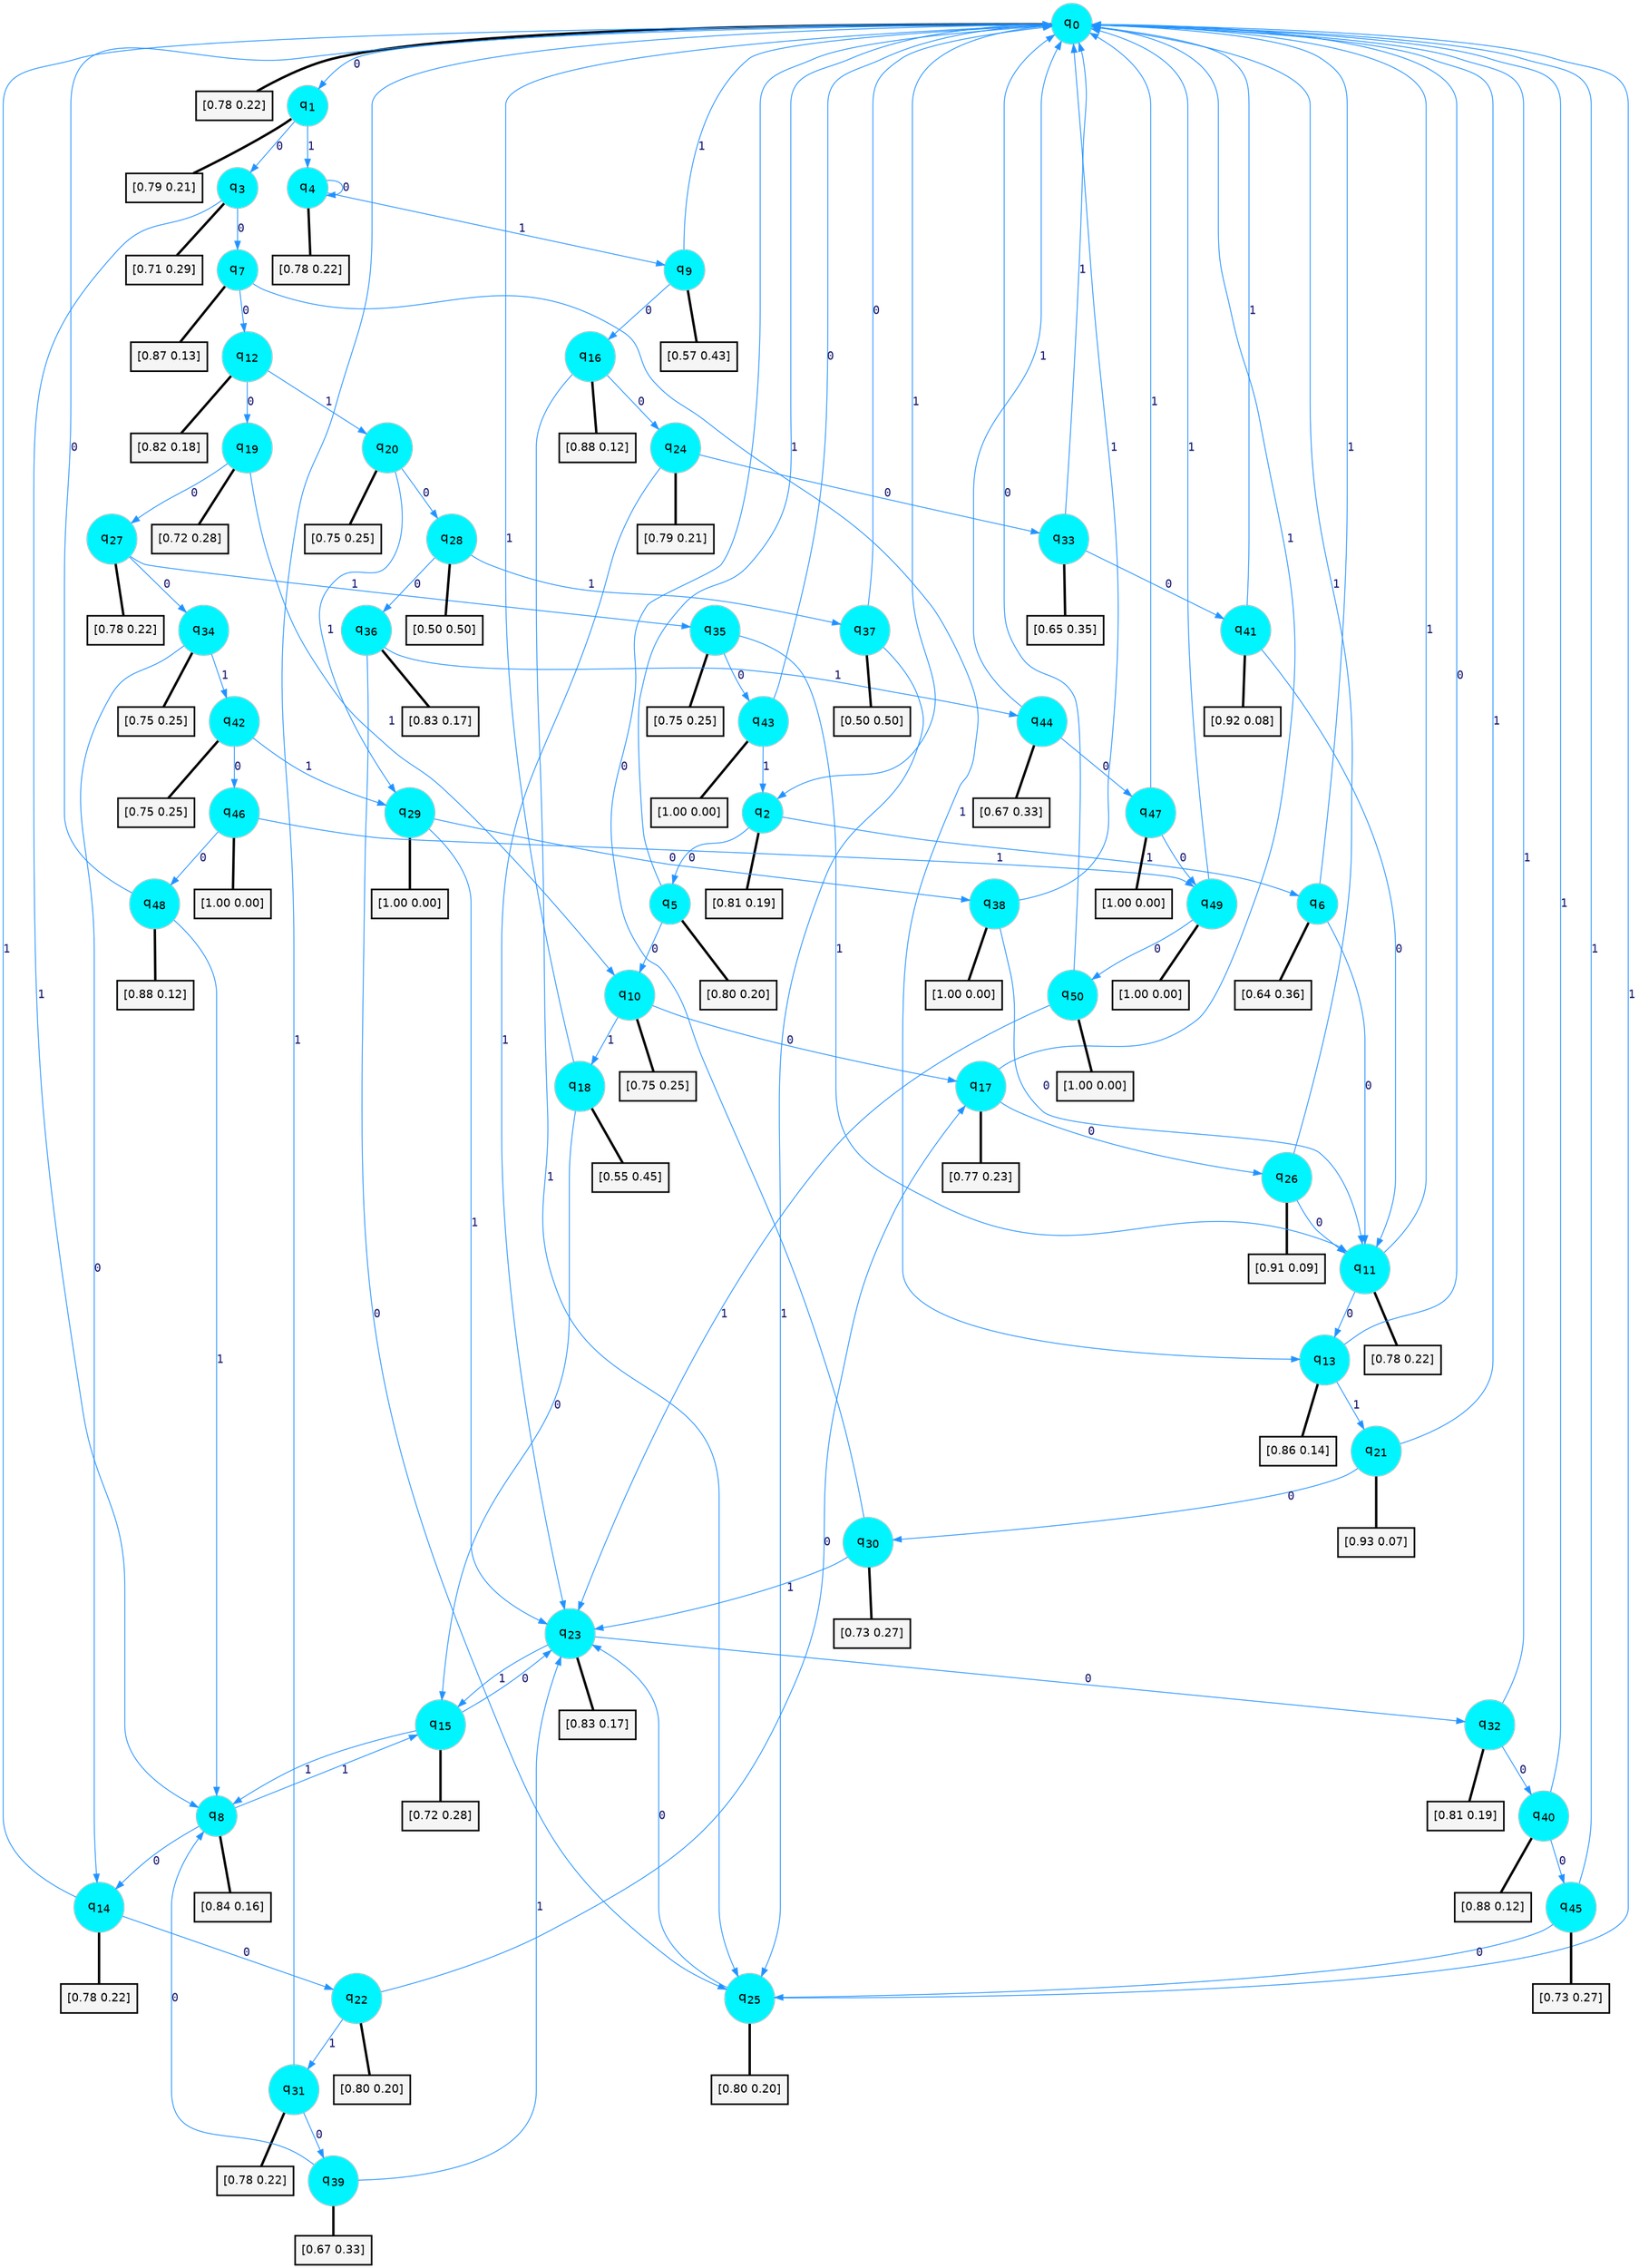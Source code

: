 digraph G {
graph [
bgcolor=transparent, dpi=300, rankdir=TD, size="40,25"];
node [
color=gray, fillcolor=turquoise1, fontcolor=black, fontname=Helvetica, fontsize=16, fontweight=bold, shape=circle, style=filled];
edge [
arrowsize=1, color=dodgerblue1, fontcolor=midnightblue, fontname=courier, fontweight=bold, penwidth=1, style=solid, weight=20];
0[label=<q<SUB>0</SUB>>];
1[label=<q<SUB>1</SUB>>];
2[label=<q<SUB>2</SUB>>];
3[label=<q<SUB>3</SUB>>];
4[label=<q<SUB>4</SUB>>];
5[label=<q<SUB>5</SUB>>];
6[label=<q<SUB>6</SUB>>];
7[label=<q<SUB>7</SUB>>];
8[label=<q<SUB>8</SUB>>];
9[label=<q<SUB>9</SUB>>];
10[label=<q<SUB>10</SUB>>];
11[label=<q<SUB>11</SUB>>];
12[label=<q<SUB>12</SUB>>];
13[label=<q<SUB>13</SUB>>];
14[label=<q<SUB>14</SUB>>];
15[label=<q<SUB>15</SUB>>];
16[label=<q<SUB>16</SUB>>];
17[label=<q<SUB>17</SUB>>];
18[label=<q<SUB>18</SUB>>];
19[label=<q<SUB>19</SUB>>];
20[label=<q<SUB>20</SUB>>];
21[label=<q<SUB>21</SUB>>];
22[label=<q<SUB>22</SUB>>];
23[label=<q<SUB>23</SUB>>];
24[label=<q<SUB>24</SUB>>];
25[label=<q<SUB>25</SUB>>];
26[label=<q<SUB>26</SUB>>];
27[label=<q<SUB>27</SUB>>];
28[label=<q<SUB>28</SUB>>];
29[label=<q<SUB>29</SUB>>];
30[label=<q<SUB>30</SUB>>];
31[label=<q<SUB>31</SUB>>];
32[label=<q<SUB>32</SUB>>];
33[label=<q<SUB>33</SUB>>];
34[label=<q<SUB>34</SUB>>];
35[label=<q<SUB>35</SUB>>];
36[label=<q<SUB>36</SUB>>];
37[label=<q<SUB>37</SUB>>];
38[label=<q<SUB>38</SUB>>];
39[label=<q<SUB>39</SUB>>];
40[label=<q<SUB>40</SUB>>];
41[label=<q<SUB>41</SUB>>];
42[label=<q<SUB>42</SUB>>];
43[label=<q<SUB>43</SUB>>];
44[label=<q<SUB>44</SUB>>];
45[label=<q<SUB>45</SUB>>];
46[label=<q<SUB>46</SUB>>];
47[label=<q<SUB>47</SUB>>];
48[label=<q<SUB>48</SUB>>];
49[label=<q<SUB>49</SUB>>];
50[label=<q<SUB>50</SUB>>];
51[label="[0.78 0.22]", shape=box,fontcolor=black, fontname=Helvetica, fontsize=14, penwidth=2, fillcolor=whitesmoke,color=black];
52[label="[0.79 0.21]", shape=box,fontcolor=black, fontname=Helvetica, fontsize=14, penwidth=2, fillcolor=whitesmoke,color=black];
53[label="[0.81 0.19]", shape=box,fontcolor=black, fontname=Helvetica, fontsize=14, penwidth=2, fillcolor=whitesmoke,color=black];
54[label="[0.71 0.29]", shape=box,fontcolor=black, fontname=Helvetica, fontsize=14, penwidth=2, fillcolor=whitesmoke,color=black];
55[label="[0.78 0.22]", shape=box,fontcolor=black, fontname=Helvetica, fontsize=14, penwidth=2, fillcolor=whitesmoke,color=black];
56[label="[0.80 0.20]", shape=box,fontcolor=black, fontname=Helvetica, fontsize=14, penwidth=2, fillcolor=whitesmoke,color=black];
57[label="[0.64 0.36]", shape=box,fontcolor=black, fontname=Helvetica, fontsize=14, penwidth=2, fillcolor=whitesmoke,color=black];
58[label="[0.87 0.13]", shape=box,fontcolor=black, fontname=Helvetica, fontsize=14, penwidth=2, fillcolor=whitesmoke,color=black];
59[label="[0.84 0.16]", shape=box,fontcolor=black, fontname=Helvetica, fontsize=14, penwidth=2, fillcolor=whitesmoke,color=black];
60[label="[0.57 0.43]", shape=box,fontcolor=black, fontname=Helvetica, fontsize=14, penwidth=2, fillcolor=whitesmoke,color=black];
61[label="[0.75 0.25]", shape=box,fontcolor=black, fontname=Helvetica, fontsize=14, penwidth=2, fillcolor=whitesmoke,color=black];
62[label="[0.78 0.22]", shape=box,fontcolor=black, fontname=Helvetica, fontsize=14, penwidth=2, fillcolor=whitesmoke,color=black];
63[label="[0.82 0.18]", shape=box,fontcolor=black, fontname=Helvetica, fontsize=14, penwidth=2, fillcolor=whitesmoke,color=black];
64[label="[0.86 0.14]", shape=box,fontcolor=black, fontname=Helvetica, fontsize=14, penwidth=2, fillcolor=whitesmoke,color=black];
65[label="[0.78 0.22]", shape=box,fontcolor=black, fontname=Helvetica, fontsize=14, penwidth=2, fillcolor=whitesmoke,color=black];
66[label="[0.72 0.28]", shape=box,fontcolor=black, fontname=Helvetica, fontsize=14, penwidth=2, fillcolor=whitesmoke,color=black];
67[label="[0.88 0.12]", shape=box,fontcolor=black, fontname=Helvetica, fontsize=14, penwidth=2, fillcolor=whitesmoke,color=black];
68[label="[0.77 0.23]", shape=box,fontcolor=black, fontname=Helvetica, fontsize=14, penwidth=2, fillcolor=whitesmoke,color=black];
69[label="[0.55 0.45]", shape=box,fontcolor=black, fontname=Helvetica, fontsize=14, penwidth=2, fillcolor=whitesmoke,color=black];
70[label="[0.72 0.28]", shape=box,fontcolor=black, fontname=Helvetica, fontsize=14, penwidth=2, fillcolor=whitesmoke,color=black];
71[label="[0.75 0.25]", shape=box,fontcolor=black, fontname=Helvetica, fontsize=14, penwidth=2, fillcolor=whitesmoke,color=black];
72[label="[0.93 0.07]", shape=box,fontcolor=black, fontname=Helvetica, fontsize=14, penwidth=2, fillcolor=whitesmoke,color=black];
73[label="[0.80 0.20]", shape=box,fontcolor=black, fontname=Helvetica, fontsize=14, penwidth=2, fillcolor=whitesmoke,color=black];
74[label="[0.83 0.17]", shape=box,fontcolor=black, fontname=Helvetica, fontsize=14, penwidth=2, fillcolor=whitesmoke,color=black];
75[label="[0.79 0.21]", shape=box,fontcolor=black, fontname=Helvetica, fontsize=14, penwidth=2, fillcolor=whitesmoke,color=black];
76[label="[0.80 0.20]", shape=box,fontcolor=black, fontname=Helvetica, fontsize=14, penwidth=2, fillcolor=whitesmoke,color=black];
77[label="[0.91 0.09]", shape=box,fontcolor=black, fontname=Helvetica, fontsize=14, penwidth=2, fillcolor=whitesmoke,color=black];
78[label="[0.78 0.22]", shape=box,fontcolor=black, fontname=Helvetica, fontsize=14, penwidth=2, fillcolor=whitesmoke,color=black];
79[label="[0.50 0.50]", shape=box,fontcolor=black, fontname=Helvetica, fontsize=14, penwidth=2, fillcolor=whitesmoke,color=black];
80[label="[1.00 0.00]", shape=box,fontcolor=black, fontname=Helvetica, fontsize=14, penwidth=2, fillcolor=whitesmoke,color=black];
81[label="[0.73 0.27]", shape=box,fontcolor=black, fontname=Helvetica, fontsize=14, penwidth=2, fillcolor=whitesmoke,color=black];
82[label="[0.78 0.22]", shape=box,fontcolor=black, fontname=Helvetica, fontsize=14, penwidth=2, fillcolor=whitesmoke,color=black];
83[label="[0.81 0.19]", shape=box,fontcolor=black, fontname=Helvetica, fontsize=14, penwidth=2, fillcolor=whitesmoke,color=black];
84[label="[0.65 0.35]", shape=box,fontcolor=black, fontname=Helvetica, fontsize=14, penwidth=2, fillcolor=whitesmoke,color=black];
85[label="[0.75 0.25]", shape=box,fontcolor=black, fontname=Helvetica, fontsize=14, penwidth=2, fillcolor=whitesmoke,color=black];
86[label="[0.75 0.25]", shape=box,fontcolor=black, fontname=Helvetica, fontsize=14, penwidth=2, fillcolor=whitesmoke,color=black];
87[label="[0.83 0.17]", shape=box,fontcolor=black, fontname=Helvetica, fontsize=14, penwidth=2, fillcolor=whitesmoke,color=black];
88[label="[0.50 0.50]", shape=box,fontcolor=black, fontname=Helvetica, fontsize=14, penwidth=2, fillcolor=whitesmoke,color=black];
89[label="[1.00 0.00]", shape=box,fontcolor=black, fontname=Helvetica, fontsize=14, penwidth=2, fillcolor=whitesmoke,color=black];
90[label="[0.67 0.33]", shape=box,fontcolor=black, fontname=Helvetica, fontsize=14, penwidth=2, fillcolor=whitesmoke,color=black];
91[label="[0.88 0.12]", shape=box,fontcolor=black, fontname=Helvetica, fontsize=14, penwidth=2, fillcolor=whitesmoke,color=black];
92[label="[0.92 0.08]", shape=box,fontcolor=black, fontname=Helvetica, fontsize=14, penwidth=2, fillcolor=whitesmoke,color=black];
93[label="[0.75 0.25]", shape=box,fontcolor=black, fontname=Helvetica, fontsize=14, penwidth=2, fillcolor=whitesmoke,color=black];
94[label="[1.00 0.00]", shape=box,fontcolor=black, fontname=Helvetica, fontsize=14, penwidth=2, fillcolor=whitesmoke,color=black];
95[label="[0.67 0.33]", shape=box,fontcolor=black, fontname=Helvetica, fontsize=14, penwidth=2, fillcolor=whitesmoke,color=black];
96[label="[0.73 0.27]", shape=box,fontcolor=black, fontname=Helvetica, fontsize=14, penwidth=2, fillcolor=whitesmoke,color=black];
97[label="[1.00 0.00]", shape=box,fontcolor=black, fontname=Helvetica, fontsize=14, penwidth=2, fillcolor=whitesmoke,color=black];
98[label="[1.00 0.00]", shape=box,fontcolor=black, fontname=Helvetica, fontsize=14, penwidth=2, fillcolor=whitesmoke,color=black];
99[label="[0.88 0.12]", shape=box,fontcolor=black, fontname=Helvetica, fontsize=14, penwidth=2, fillcolor=whitesmoke,color=black];
100[label="[1.00 0.00]", shape=box,fontcolor=black, fontname=Helvetica, fontsize=14, penwidth=2, fillcolor=whitesmoke,color=black];
101[label="[1.00 0.00]", shape=box,fontcolor=black, fontname=Helvetica, fontsize=14, penwidth=2, fillcolor=whitesmoke,color=black];
0->1 [label=0];
0->2 [label=1];
0->51 [arrowhead=none, penwidth=3,color=black];
1->3 [label=0];
1->4 [label=1];
1->52 [arrowhead=none, penwidth=3,color=black];
2->5 [label=0];
2->6 [label=1];
2->53 [arrowhead=none, penwidth=3,color=black];
3->7 [label=0];
3->8 [label=1];
3->54 [arrowhead=none, penwidth=3,color=black];
4->4 [label=0];
4->9 [label=1];
4->55 [arrowhead=none, penwidth=3,color=black];
5->10 [label=0];
5->0 [label=1];
5->56 [arrowhead=none, penwidth=3,color=black];
6->11 [label=0];
6->0 [label=1];
6->57 [arrowhead=none, penwidth=3,color=black];
7->12 [label=0];
7->13 [label=1];
7->58 [arrowhead=none, penwidth=3,color=black];
8->14 [label=0];
8->15 [label=1];
8->59 [arrowhead=none, penwidth=3,color=black];
9->16 [label=0];
9->0 [label=1];
9->60 [arrowhead=none, penwidth=3,color=black];
10->17 [label=0];
10->18 [label=1];
10->61 [arrowhead=none, penwidth=3,color=black];
11->13 [label=0];
11->0 [label=1];
11->62 [arrowhead=none, penwidth=3,color=black];
12->19 [label=0];
12->20 [label=1];
12->63 [arrowhead=none, penwidth=3,color=black];
13->0 [label=0];
13->21 [label=1];
13->64 [arrowhead=none, penwidth=3,color=black];
14->22 [label=0];
14->0 [label=1];
14->65 [arrowhead=none, penwidth=3,color=black];
15->23 [label=0];
15->8 [label=1];
15->66 [arrowhead=none, penwidth=3,color=black];
16->24 [label=0];
16->25 [label=1];
16->67 [arrowhead=none, penwidth=3,color=black];
17->26 [label=0];
17->0 [label=1];
17->68 [arrowhead=none, penwidth=3,color=black];
18->15 [label=0];
18->0 [label=1];
18->69 [arrowhead=none, penwidth=3,color=black];
19->27 [label=0];
19->10 [label=1];
19->70 [arrowhead=none, penwidth=3,color=black];
20->28 [label=0];
20->29 [label=1];
20->71 [arrowhead=none, penwidth=3,color=black];
21->30 [label=0];
21->0 [label=1];
21->72 [arrowhead=none, penwidth=3,color=black];
22->17 [label=0];
22->31 [label=1];
22->73 [arrowhead=none, penwidth=3,color=black];
23->32 [label=0];
23->15 [label=1];
23->74 [arrowhead=none, penwidth=3,color=black];
24->33 [label=0];
24->23 [label=1];
24->75 [arrowhead=none, penwidth=3,color=black];
25->23 [label=0];
25->0 [label=1];
25->76 [arrowhead=none, penwidth=3,color=black];
26->11 [label=0];
26->0 [label=1];
26->77 [arrowhead=none, penwidth=3,color=black];
27->34 [label=0];
27->35 [label=1];
27->78 [arrowhead=none, penwidth=3,color=black];
28->36 [label=0];
28->37 [label=1];
28->79 [arrowhead=none, penwidth=3,color=black];
29->38 [label=0];
29->23 [label=1];
29->80 [arrowhead=none, penwidth=3,color=black];
30->0 [label=0];
30->23 [label=1];
30->81 [arrowhead=none, penwidth=3,color=black];
31->39 [label=0];
31->0 [label=1];
31->82 [arrowhead=none, penwidth=3,color=black];
32->40 [label=0];
32->0 [label=1];
32->83 [arrowhead=none, penwidth=3,color=black];
33->41 [label=0];
33->0 [label=1];
33->84 [arrowhead=none, penwidth=3,color=black];
34->14 [label=0];
34->42 [label=1];
34->85 [arrowhead=none, penwidth=3,color=black];
35->43 [label=0];
35->11 [label=1];
35->86 [arrowhead=none, penwidth=3,color=black];
36->25 [label=0];
36->44 [label=1];
36->87 [arrowhead=none, penwidth=3,color=black];
37->0 [label=0];
37->25 [label=1];
37->88 [arrowhead=none, penwidth=3,color=black];
38->11 [label=0];
38->0 [label=1];
38->89 [arrowhead=none, penwidth=3,color=black];
39->8 [label=0];
39->23 [label=1];
39->90 [arrowhead=none, penwidth=3,color=black];
40->45 [label=0];
40->0 [label=1];
40->91 [arrowhead=none, penwidth=3,color=black];
41->11 [label=0];
41->0 [label=1];
41->92 [arrowhead=none, penwidth=3,color=black];
42->46 [label=0];
42->29 [label=1];
42->93 [arrowhead=none, penwidth=3,color=black];
43->0 [label=0];
43->2 [label=1];
43->94 [arrowhead=none, penwidth=3,color=black];
44->47 [label=0];
44->0 [label=1];
44->95 [arrowhead=none, penwidth=3,color=black];
45->25 [label=0];
45->0 [label=1];
45->96 [arrowhead=none, penwidth=3,color=black];
46->48 [label=0];
46->49 [label=1];
46->97 [arrowhead=none, penwidth=3,color=black];
47->49 [label=0];
47->0 [label=1];
47->98 [arrowhead=none, penwidth=3,color=black];
48->0 [label=0];
48->8 [label=1];
48->99 [arrowhead=none, penwidth=3,color=black];
49->50 [label=0];
49->0 [label=1];
49->100 [arrowhead=none, penwidth=3,color=black];
50->0 [label=0];
50->23 [label=1];
50->101 [arrowhead=none, penwidth=3,color=black];
}
